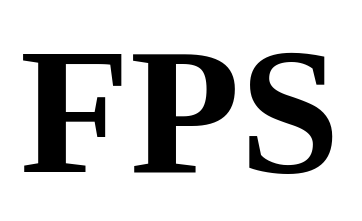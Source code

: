 <mxfile version="13.9.9" type="device"><diagram id="EhhW3xQttqIZV80_lBOK" name="Page-1"><mxGraphModel dx="585" dy="343" grid="1" gridSize="10" guides="1" tooltips="1" connect="1" arrows="1" fold="1" page="1" pageScale="1" pageWidth="850" pageHeight="1100" math="0" shadow="0"><root><mxCell id="0"/><mxCell id="1" parent="0"/><mxCell id="GuaNzAqoD7vDz1fKajAj-34" value="&lt;b&gt;&lt;font face=&quot;Tahoma&quot;&gt;FPS&lt;/font&gt;&lt;/b&gt;" style="text;html=1;strokeColor=none;fillColor=none;align=center;verticalAlign=middle;whiteSpace=wrap;rounded=0;fontSize=90;fontColor=#000000;" vertex="1" parent="1"><mxGeometry x="220" y="300" width="180" height="80" as="geometry"/></mxCell></root></mxGraphModel></diagram></mxfile>